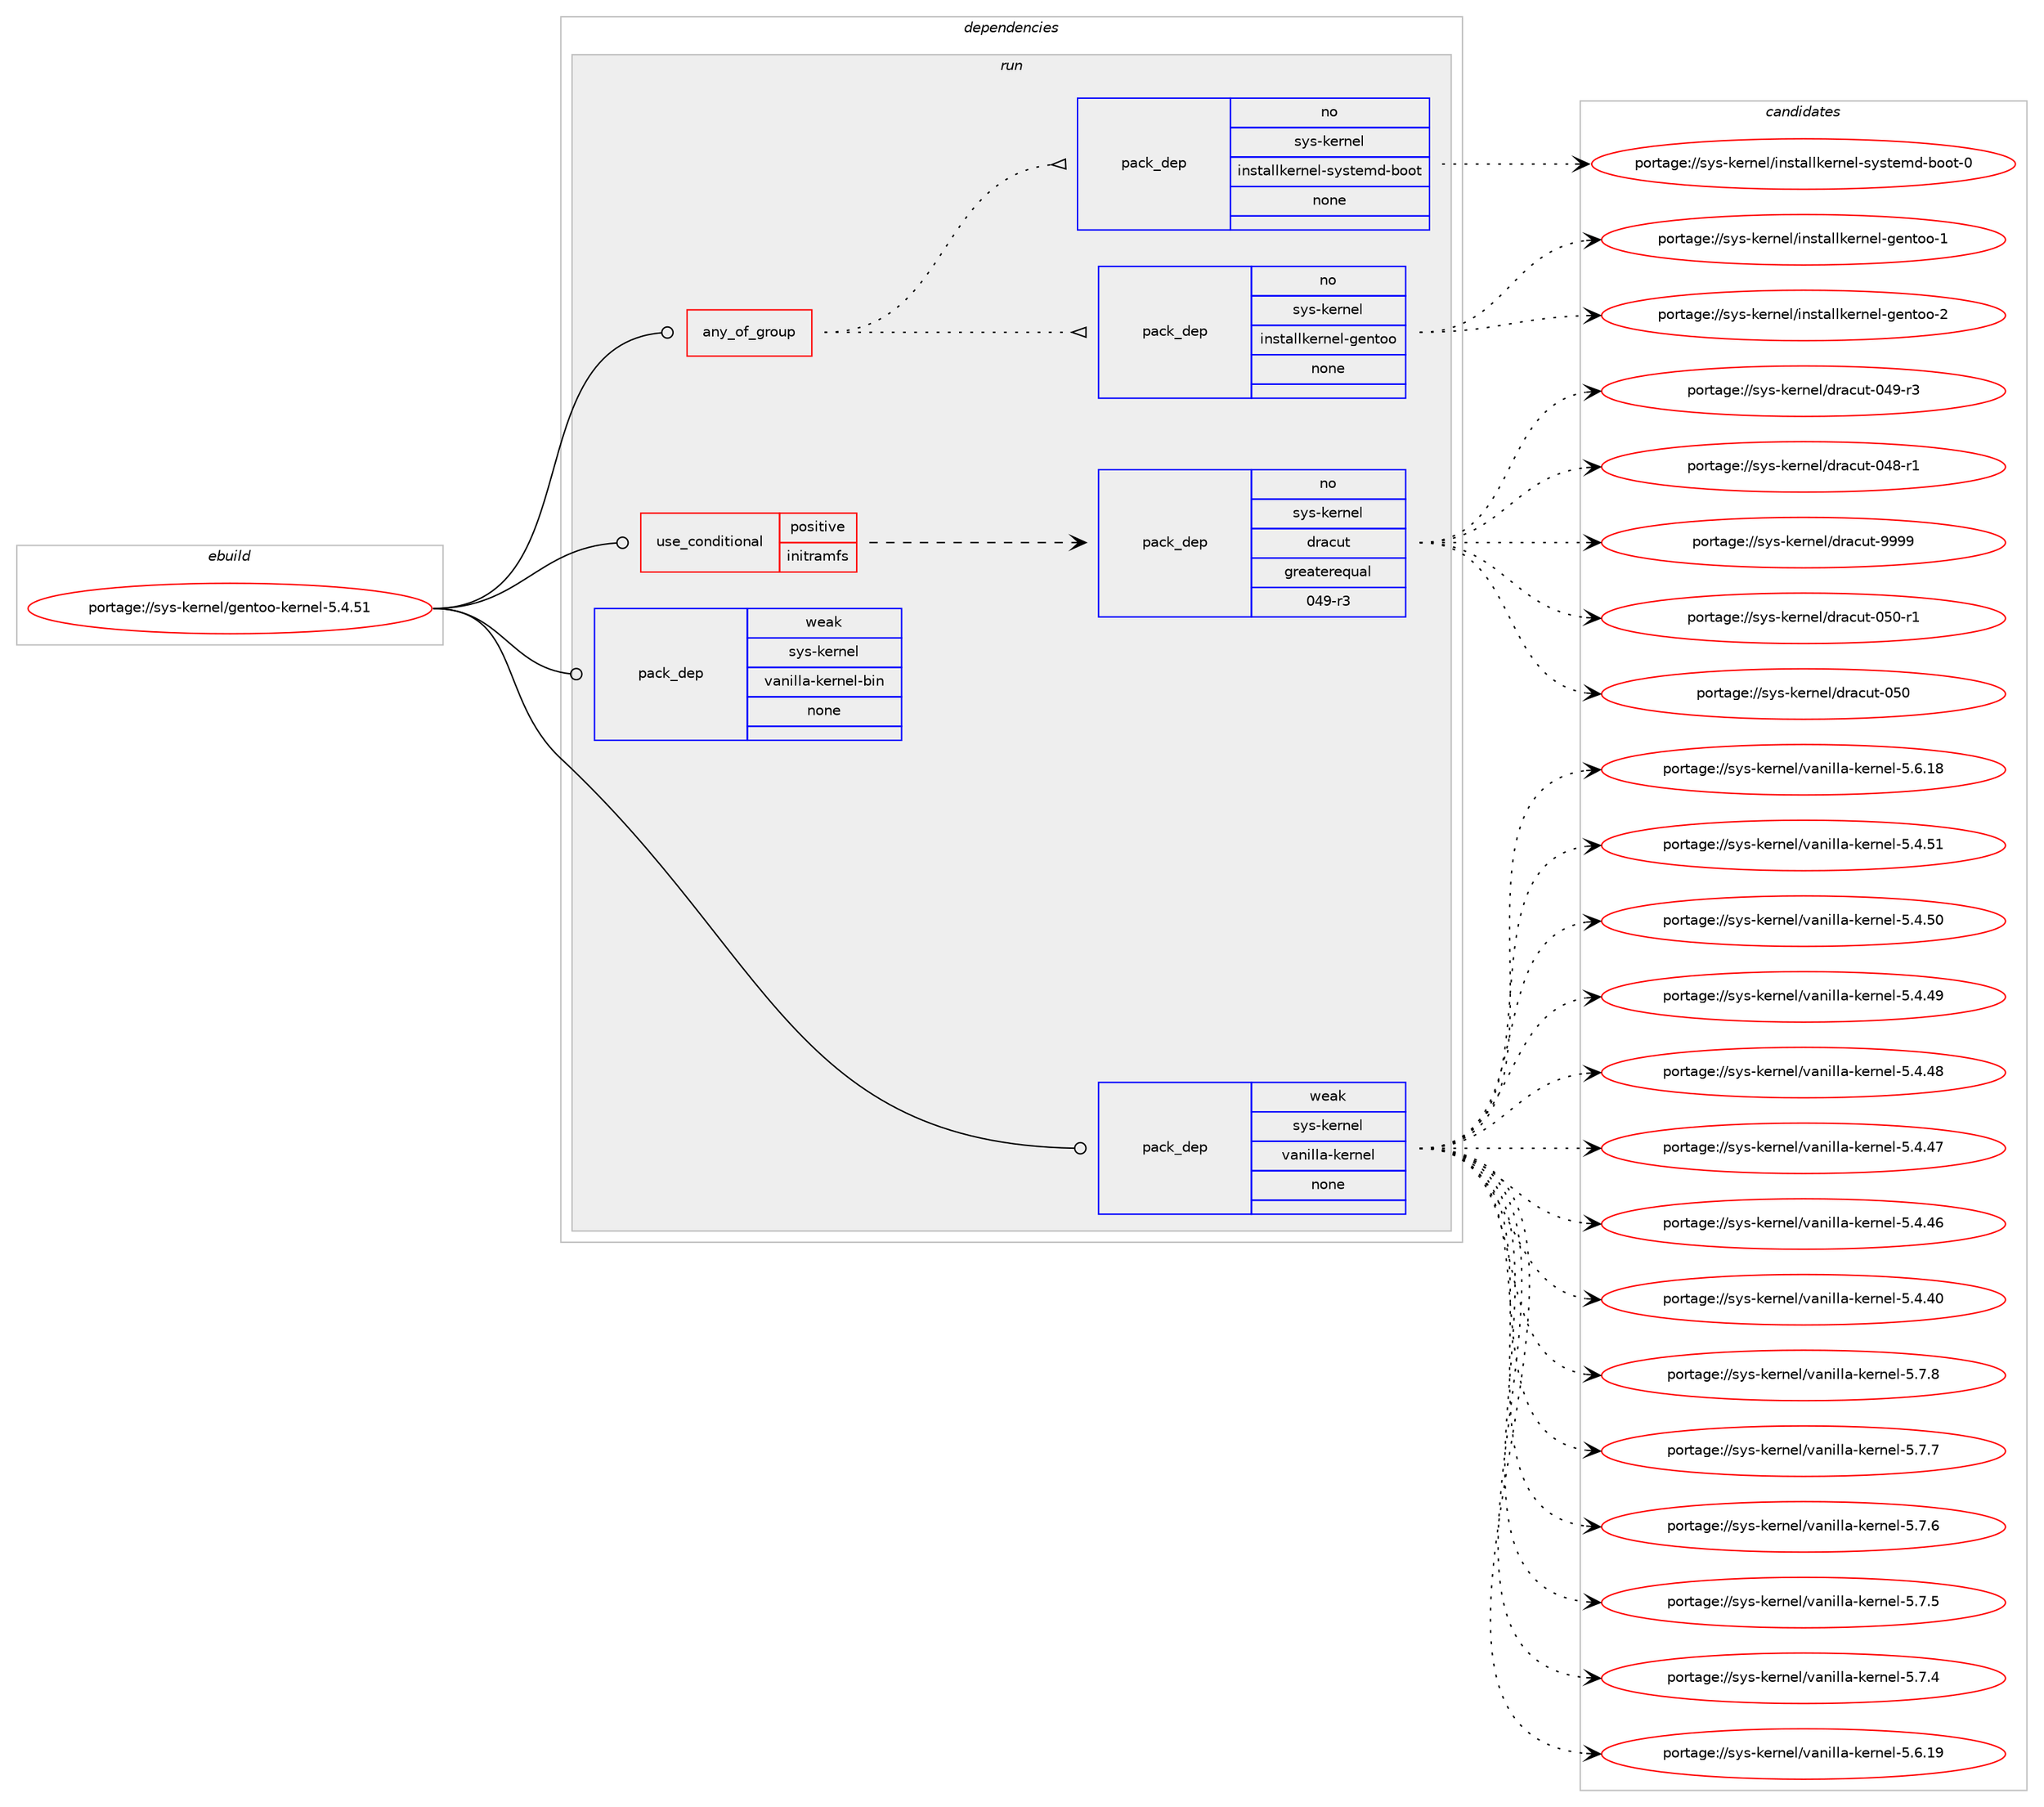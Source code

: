 digraph prolog {

# *************
# Graph options
# *************

newrank=true;
concentrate=true;
compound=true;
graph [rankdir=LR,fontname=Helvetica,fontsize=10,ranksep=1.5];#, ranksep=2.5, nodesep=0.2];
edge  [arrowhead=vee];
node  [fontname=Helvetica,fontsize=10];

# **********
# The ebuild
# **********

subgraph cluster_leftcol {
color=gray;
rank=same;
label=<<i>ebuild</i>>;
id [label="portage://sys-kernel/gentoo-kernel-5.4.51", color=red, width=4, href="../sys-kernel/gentoo-kernel-5.4.51.svg"];
}

# ****************
# The dependencies
# ****************

subgraph cluster_midcol {
color=gray;
label=<<i>dependencies</i>>;
subgraph cluster_compile {
fillcolor="#eeeeee";
style=filled;
label=<<i>compile</i>>;
}
subgraph cluster_compileandrun {
fillcolor="#eeeeee";
style=filled;
label=<<i>compile and run</i>>;
}
subgraph cluster_run {
fillcolor="#eeeeee";
style=filled;
label=<<i>run</i>>;
subgraph any64 {
dependency2824 [label=<<TABLE BORDER="0" CELLBORDER="1" CELLSPACING="0" CELLPADDING="4"><TR><TD CELLPADDING="10">any_of_group</TD></TR></TABLE>>, shape=none, color=red];subgraph pack2383 {
dependency2825 [label=<<TABLE BORDER="0" CELLBORDER="1" CELLSPACING="0" CELLPADDING="4" WIDTH="220"><TR><TD ROWSPAN="6" CELLPADDING="30">pack_dep</TD></TR><TR><TD WIDTH="110">no</TD></TR><TR><TD>sys-kernel</TD></TR><TR><TD>installkernel-gentoo</TD></TR><TR><TD>none</TD></TR><TR><TD></TD></TR></TABLE>>, shape=none, color=blue];
}
dependency2824:e -> dependency2825:w [weight=20,style="dotted",arrowhead="oinv"];
subgraph pack2384 {
dependency2826 [label=<<TABLE BORDER="0" CELLBORDER="1" CELLSPACING="0" CELLPADDING="4" WIDTH="220"><TR><TD ROWSPAN="6" CELLPADDING="30">pack_dep</TD></TR><TR><TD WIDTH="110">no</TD></TR><TR><TD>sys-kernel</TD></TR><TR><TD>installkernel-systemd-boot</TD></TR><TR><TD>none</TD></TR><TR><TD></TD></TR></TABLE>>, shape=none, color=blue];
}
dependency2824:e -> dependency2826:w [weight=20,style="dotted",arrowhead="oinv"];
}
id:e -> dependency2824:w [weight=20,style="solid",arrowhead="odot"];
subgraph cond375 {
dependency2827 [label=<<TABLE BORDER="0" CELLBORDER="1" CELLSPACING="0" CELLPADDING="4"><TR><TD ROWSPAN="3" CELLPADDING="10">use_conditional</TD></TR><TR><TD>positive</TD></TR><TR><TD>initramfs</TD></TR></TABLE>>, shape=none, color=red];
subgraph pack2385 {
dependency2828 [label=<<TABLE BORDER="0" CELLBORDER="1" CELLSPACING="0" CELLPADDING="4" WIDTH="220"><TR><TD ROWSPAN="6" CELLPADDING="30">pack_dep</TD></TR><TR><TD WIDTH="110">no</TD></TR><TR><TD>sys-kernel</TD></TR><TR><TD>dracut</TD></TR><TR><TD>greaterequal</TD></TR><TR><TD>049-r3</TD></TR></TABLE>>, shape=none, color=blue];
}
dependency2827:e -> dependency2828:w [weight=20,style="dashed",arrowhead="vee"];
}
id:e -> dependency2827:w [weight=20,style="solid",arrowhead="odot"];
subgraph pack2386 {
dependency2829 [label=<<TABLE BORDER="0" CELLBORDER="1" CELLSPACING="0" CELLPADDING="4" WIDTH="220"><TR><TD ROWSPAN="6" CELLPADDING="30">pack_dep</TD></TR><TR><TD WIDTH="110">weak</TD></TR><TR><TD>sys-kernel</TD></TR><TR><TD>vanilla-kernel</TD></TR><TR><TD>none</TD></TR><TR><TD></TD></TR></TABLE>>, shape=none, color=blue];
}
id:e -> dependency2829:w [weight=20,style="solid",arrowhead="odot"];
subgraph pack2387 {
dependency2830 [label=<<TABLE BORDER="0" CELLBORDER="1" CELLSPACING="0" CELLPADDING="4" WIDTH="220"><TR><TD ROWSPAN="6" CELLPADDING="30">pack_dep</TD></TR><TR><TD WIDTH="110">weak</TD></TR><TR><TD>sys-kernel</TD></TR><TR><TD>vanilla-kernel-bin</TD></TR><TR><TD>none</TD></TR><TR><TD></TD></TR></TABLE>>, shape=none, color=blue];
}
id:e -> dependency2830:w [weight=20,style="solid",arrowhead="odot"];
}
}

# **************
# The candidates
# **************

subgraph cluster_choices {
rank=same;
color=gray;
label=<<i>candidates</i>>;

subgraph choice2383 {
color=black;
nodesep=1;
choice115121115451071011141101011084710511011511697108108107101114110101108451031011101161111114550 [label="portage://sys-kernel/installkernel-gentoo-2", color=red, width=4,href="../sys-kernel/installkernel-gentoo-2.svg"];
choice115121115451071011141101011084710511011511697108108107101114110101108451031011101161111114549 [label="portage://sys-kernel/installkernel-gentoo-1", color=red, width=4,href="../sys-kernel/installkernel-gentoo-1.svg"];
dependency2825:e -> choice115121115451071011141101011084710511011511697108108107101114110101108451031011101161111114550:w [style=dotted,weight="100"];
dependency2825:e -> choice115121115451071011141101011084710511011511697108108107101114110101108451031011101161111114549:w [style=dotted,weight="100"];
}
subgraph choice2384 {
color=black;
nodesep=1;
choice1151211154510710111411010110847105110115116971081081071011141101011084511512111511610110910045981111111164548 [label="portage://sys-kernel/installkernel-systemd-boot-0", color=red, width=4,href="../sys-kernel/installkernel-systemd-boot-0.svg"];
dependency2826:e -> choice1151211154510710111411010110847105110115116971081081071011141101011084511512111511610110910045981111111164548:w [style=dotted,weight="100"];
}
subgraph choice2385 {
color=black;
nodesep=1;
choice115121115451071011141101011084710011497991171164557575757 [label="portage://sys-kernel/dracut-9999", color=red, width=4,href="../sys-kernel/dracut-9999.svg"];
choice11512111545107101114110101108471001149799117116454853484511449 [label="portage://sys-kernel/dracut-050-r1", color=red, width=4,href="../sys-kernel/dracut-050-r1.svg"];
choice1151211154510710111411010110847100114979911711645485348 [label="portage://sys-kernel/dracut-050", color=red, width=4,href="../sys-kernel/dracut-050.svg"];
choice11512111545107101114110101108471001149799117116454852574511451 [label="portage://sys-kernel/dracut-049-r3", color=red, width=4,href="../sys-kernel/dracut-049-r3.svg"];
choice11512111545107101114110101108471001149799117116454852564511449 [label="portage://sys-kernel/dracut-048-r1", color=red, width=4,href="../sys-kernel/dracut-048-r1.svg"];
dependency2828:e -> choice115121115451071011141101011084710011497991171164557575757:w [style=dotted,weight="100"];
dependency2828:e -> choice11512111545107101114110101108471001149799117116454853484511449:w [style=dotted,weight="100"];
dependency2828:e -> choice1151211154510710111411010110847100114979911711645485348:w [style=dotted,weight="100"];
dependency2828:e -> choice11512111545107101114110101108471001149799117116454852574511451:w [style=dotted,weight="100"];
dependency2828:e -> choice11512111545107101114110101108471001149799117116454852564511449:w [style=dotted,weight="100"];
}
subgraph choice2386 {
color=black;
nodesep=1;
choice1151211154510710111411010110847118971101051081089745107101114110101108455346554656 [label="portage://sys-kernel/vanilla-kernel-5.7.8", color=red, width=4,href="../sys-kernel/vanilla-kernel-5.7.8.svg"];
choice1151211154510710111411010110847118971101051081089745107101114110101108455346554655 [label="portage://sys-kernel/vanilla-kernel-5.7.7", color=red, width=4,href="../sys-kernel/vanilla-kernel-5.7.7.svg"];
choice1151211154510710111411010110847118971101051081089745107101114110101108455346554654 [label="portage://sys-kernel/vanilla-kernel-5.7.6", color=red, width=4,href="../sys-kernel/vanilla-kernel-5.7.6.svg"];
choice1151211154510710111411010110847118971101051081089745107101114110101108455346554653 [label="portage://sys-kernel/vanilla-kernel-5.7.5", color=red, width=4,href="../sys-kernel/vanilla-kernel-5.7.5.svg"];
choice1151211154510710111411010110847118971101051081089745107101114110101108455346554652 [label="portage://sys-kernel/vanilla-kernel-5.7.4", color=red, width=4,href="../sys-kernel/vanilla-kernel-5.7.4.svg"];
choice115121115451071011141101011084711897110105108108974510710111411010110845534654464957 [label="portage://sys-kernel/vanilla-kernel-5.6.19", color=red, width=4,href="../sys-kernel/vanilla-kernel-5.6.19.svg"];
choice115121115451071011141101011084711897110105108108974510710111411010110845534654464956 [label="portage://sys-kernel/vanilla-kernel-5.6.18", color=red, width=4,href="../sys-kernel/vanilla-kernel-5.6.18.svg"];
choice115121115451071011141101011084711897110105108108974510710111411010110845534652465349 [label="portage://sys-kernel/vanilla-kernel-5.4.51", color=red, width=4,href="../sys-kernel/vanilla-kernel-5.4.51.svg"];
choice115121115451071011141101011084711897110105108108974510710111411010110845534652465348 [label="portage://sys-kernel/vanilla-kernel-5.4.50", color=red, width=4,href="../sys-kernel/vanilla-kernel-5.4.50.svg"];
choice115121115451071011141101011084711897110105108108974510710111411010110845534652465257 [label="portage://sys-kernel/vanilla-kernel-5.4.49", color=red, width=4,href="../sys-kernel/vanilla-kernel-5.4.49.svg"];
choice115121115451071011141101011084711897110105108108974510710111411010110845534652465256 [label="portage://sys-kernel/vanilla-kernel-5.4.48", color=red, width=4,href="../sys-kernel/vanilla-kernel-5.4.48.svg"];
choice115121115451071011141101011084711897110105108108974510710111411010110845534652465255 [label="portage://sys-kernel/vanilla-kernel-5.4.47", color=red, width=4,href="../sys-kernel/vanilla-kernel-5.4.47.svg"];
choice115121115451071011141101011084711897110105108108974510710111411010110845534652465254 [label="portage://sys-kernel/vanilla-kernel-5.4.46", color=red, width=4,href="../sys-kernel/vanilla-kernel-5.4.46.svg"];
choice115121115451071011141101011084711897110105108108974510710111411010110845534652465248 [label="portage://sys-kernel/vanilla-kernel-5.4.40", color=red, width=4,href="../sys-kernel/vanilla-kernel-5.4.40.svg"];
dependency2829:e -> choice1151211154510710111411010110847118971101051081089745107101114110101108455346554656:w [style=dotted,weight="100"];
dependency2829:e -> choice1151211154510710111411010110847118971101051081089745107101114110101108455346554655:w [style=dotted,weight="100"];
dependency2829:e -> choice1151211154510710111411010110847118971101051081089745107101114110101108455346554654:w [style=dotted,weight="100"];
dependency2829:e -> choice1151211154510710111411010110847118971101051081089745107101114110101108455346554653:w [style=dotted,weight="100"];
dependency2829:e -> choice1151211154510710111411010110847118971101051081089745107101114110101108455346554652:w [style=dotted,weight="100"];
dependency2829:e -> choice115121115451071011141101011084711897110105108108974510710111411010110845534654464957:w [style=dotted,weight="100"];
dependency2829:e -> choice115121115451071011141101011084711897110105108108974510710111411010110845534654464956:w [style=dotted,weight="100"];
dependency2829:e -> choice115121115451071011141101011084711897110105108108974510710111411010110845534652465349:w [style=dotted,weight="100"];
dependency2829:e -> choice115121115451071011141101011084711897110105108108974510710111411010110845534652465348:w [style=dotted,weight="100"];
dependency2829:e -> choice115121115451071011141101011084711897110105108108974510710111411010110845534652465257:w [style=dotted,weight="100"];
dependency2829:e -> choice115121115451071011141101011084711897110105108108974510710111411010110845534652465256:w [style=dotted,weight="100"];
dependency2829:e -> choice115121115451071011141101011084711897110105108108974510710111411010110845534652465255:w [style=dotted,weight="100"];
dependency2829:e -> choice115121115451071011141101011084711897110105108108974510710111411010110845534652465254:w [style=dotted,weight="100"];
dependency2829:e -> choice115121115451071011141101011084711897110105108108974510710111411010110845534652465248:w [style=dotted,weight="100"];
}
subgraph choice2387 {
color=black;
nodesep=1;
}
}

}

